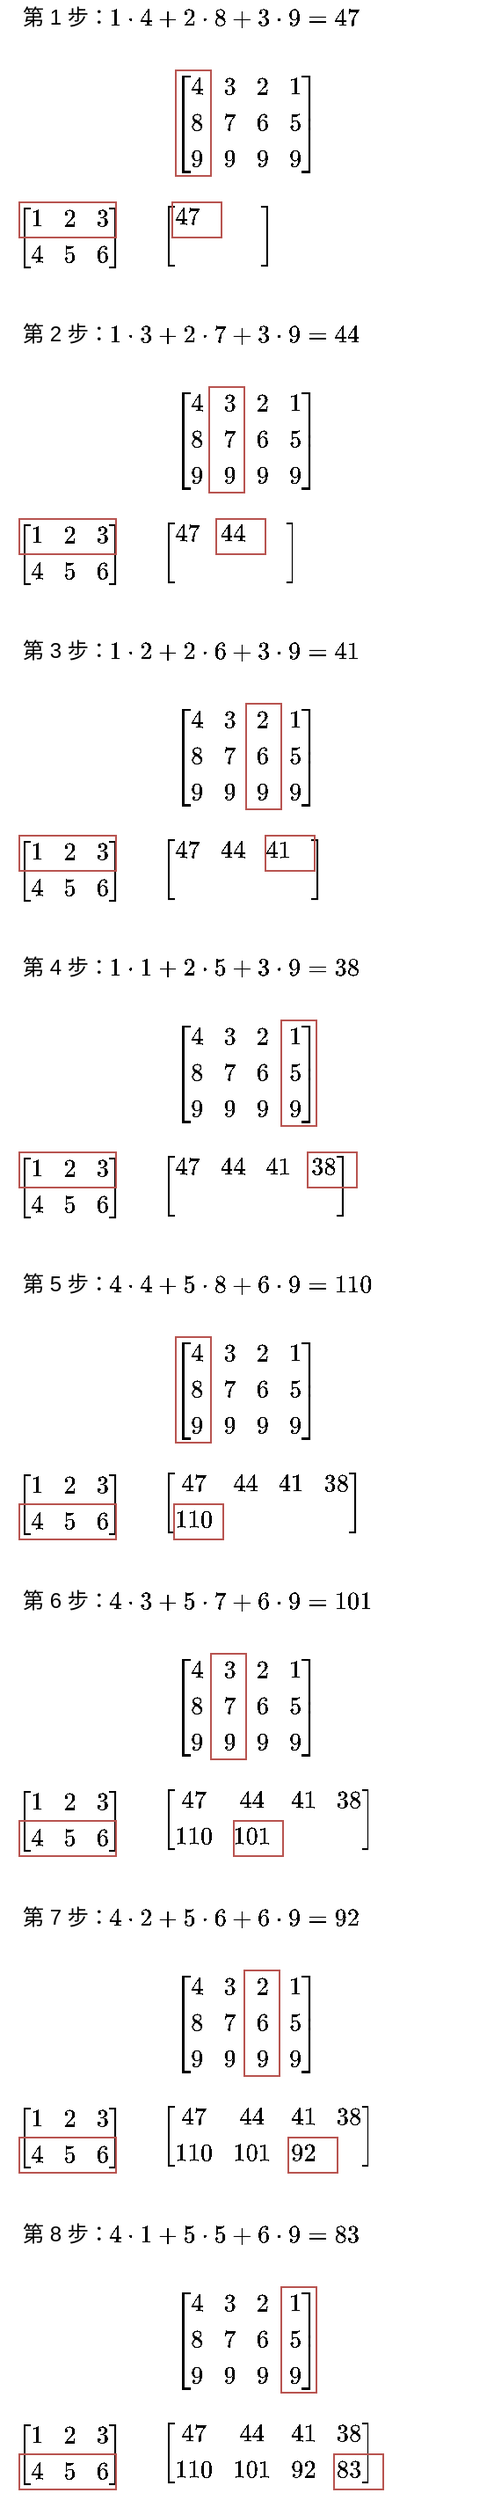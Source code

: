 <mxfile version="12.9.3" type="device"><diagram id="C5zUXYFBQNS6W-Z4osM6" name="Page-1"><mxGraphModel dx="946" dy="611" grid="1" gridSize="10" guides="1" tooltips="1" connect="1" arrows="1" fold="1" page="1" pageScale="1" pageWidth="850" pageHeight="1100" math="1" shadow="0"><root><mxCell id="0"/><mxCell id="1" parent="0"/><mxCell id="xTjHGlJSBo81yFv0FGdf-4" value="`[[1, 2, 3],&lt;br&gt;[4, 5, 6]]`" style="text;html=1;strokeColor=none;fillColor=none;align=center;verticalAlign=middle;whiteSpace=wrap;rounded=0;" vertex="1" parent="1"><mxGeometry x="110" y="410" width="80" height="50" as="geometry"/></mxCell><mxCell id="xTjHGlJSBo81yFv0FGdf-5" value="`[[4, 3, 2, 1],&lt;br&gt;[8, 7, 6, 5],&lt;br&gt;[9, 9, 9, 9]]`" style="text;html=1;strokeColor=none;fillColor=none;align=center;verticalAlign=middle;whiteSpace=wrap;rounded=0;" vertex="1" parent="1"><mxGeometry x="200" y="330" width="100" height="80" as="geometry"/></mxCell><mxCell id="xTjHGlJSBo81yFv0FGdf-6" value="" style="rounded=0;whiteSpace=wrap;html=1;fillColor=none;strokeColor=#b85450;" vertex="1" parent="1"><mxGeometry x="210" y="340" width="20" height="60" as="geometry"/></mxCell><mxCell id="xTjHGlJSBo81yFv0FGdf-7" value="" style="rounded=0;whiteSpace=wrap;html=1;fillColor=none;strokeColor=#b85450;" vertex="1" parent="1"><mxGeometry x="121" y="415" width="55" height="20" as="geometry"/></mxCell><mxCell id="xTjHGlJSBo81yFv0FGdf-9" value="`[[47,,,],[,,,]]`" style="text;html=1;" vertex="1" parent="1"><mxGeometry x="200" y="410" width="140" height="50" as="geometry"/></mxCell><mxCell id="xTjHGlJSBo81yFv0FGdf-10" value="" style="rounded=0;whiteSpace=wrap;html=1;fillColor=none;strokeColor=#b85450;" vertex="1" parent="1"><mxGeometry x="208" y="415" width="28" height="20" as="geometry"/></mxCell><mxCell id="xTjHGlJSBo81yFv0FGdf-11" value="第 1 步：`1*4+2*8+3*9=47`" style="text;html=1;strokeColor=none;fillColor=none;align=left;verticalAlign=middle;whiteSpace=wrap;rounded=0;" vertex="1" parent="1"><mxGeometry x="121" y="300" width="269" height="20" as="geometry"/></mxCell><mxCell id="xTjHGlJSBo81yFv0FGdf-12" value="`[[1, 2, 3],&lt;br&gt;[4, 5, 6]]`" style="text;html=1;strokeColor=none;fillColor=none;align=center;verticalAlign=middle;whiteSpace=wrap;rounded=0;" vertex="1" parent="1"><mxGeometry x="110" y="590" width="80" height="50" as="geometry"/></mxCell><mxCell id="xTjHGlJSBo81yFv0FGdf-13" value="`[[4, 3, 2, 1],&lt;br&gt;[8, 7, 6, 5],&lt;br&gt;[9, 9, 9, 9]]`" style="text;html=1;strokeColor=none;fillColor=none;align=center;verticalAlign=middle;whiteSpace=wrap;rounded=0;" vertex="1" parent="1"><mxGeometry x="200" y="510" width="100" height="80" as="geometry"/></mxCell><mxCell id="xTjHGlJSBo81yFv0FGdf-14" value="" style="rounded=0;whiteSpace=wrap;html=1;fillColor=none;strokeColor=#b85450;" vertex="1" parent="1"><mxGeometry x="229" y="520" width="20" height="60" as="geometry"/></mxCell><mxCell id="xTjHGlJSBo81yFv0FGdf-15" value="" style="rounded=0;whiteSpace=wrap;html=1;fillColor=none;strokeColor=#b85450;" vertex="1" parent="1"><mxGeometry x="121" y="595" width="55" height="20" as="geometry"/></mxCell><mxCell id="xTjHGlJSBo81yFv0FGdf-16" value="`[[47,44,,],[,,,]]`" style="text;html=1;" vertex="1" parent="1"><mxGeometry x="200" y="590" width="140" height="50" as="geometry"/></mxCell><mxCell id="xTjHGlJSBo81yFv0FGdf-17" value="" style="rounded=0;whiteSpace=wrap;html=1;fillColor=none;strokeColor=#b85450;" vertex="1" parent="1"><mxGeometry x="233" y="595" width="28" height="20" as="geometry"/></mxCell><mxCell id="xTjHGlJSBo81yFv0FGdf-18" value="第 2 步：`1*3+2*7+3*9=44`" style="text;html=1;strokeColor=none;fillColor=none;align=left;verticalAlign=middle;whiteSpace=wrap;rounded=0;" vertex="1" parent="1"><mxGeometry x="121" y="480" width="269" height="20" as="geometry"/></mxCell><mxCell id="xTjHGlJSBo81yFv0FGdf-19" value="`[[1, 2, 3],&lt;br&gt;[4, 5, 6]]`" style="text;html=1;strokeColor=none;fillColor=none;align=center;verticalAlign=middle;whiteSpace=wrap;rounded=0;" vertex="1" parent="1"><mxGeometry x="110" y="770" width="80" height="50" as="geometry"/></mxCell><mxCell id="xTjHGlJSBo81yFv0FGdf-20" value="`[[4, 3, 2, 1],&lt;br&gt;[8, 7, 6, 5],&lt;br&gt;[9, 9, 9, 9]]`" style="text;html=1;strokeColor=none;fillColor=none;align=center;verticalAlign=middle;whiteSpace=wrap;rounded=0;" vertex="1" parent="1"><mxGeometry x="200" y="690" width="100" height="80" as="geometry"/></mxCell><mxCell id="xTjHGlJSBo81yFv0FGdf-21" value="" style="rounded=0;whiteSpace=wrap;html=1;fillColor=none;strokeColor=#b85450;" vertex="1" parent="1"><mxGeometry x="250" y="700" width="20" height="60" as="geometry"/></mxCell><mxCell id="xTjHGlJSBo81yFv0FGdf-22" value="" style="rounded=0;whiteSpace=wrap;html=1;fillColor=none;strokeColor=#b85450;" vertex="1" parent="1"><mxGeometry x="121" y="775" width="55" height="20" as="geometry"/></mxCell><mxCell id="xTjHGlJSBo81yFv0FGdf-23" value="`[[47,44,41,],[,,,]]`" style="text;html=1;" vertex="1" parent="1"><mxGeometry x="200" y="770" width="140" height="50" as="geometry"/></mxCell><mxCell id="xTjHGlJSBo81yFv0FGdf-24" value="" style="rounded=0;whiteSpace=wrap;html=1;fillColor=none;strokeColor=#b85450;" vertex="1" parent="1"><mxGeometry x="261" y="775" width="28" height="20" as="geometry"/></mxCell><mxCell id="xTjHGlJSBo81yFv0FGdf-25" value="第 3 步：`1*2+2*6+3*9=41`" style="text;html=1;strokeColor=none;fillColor=none;align=left;verticalAlign=middle;whiteSpace=wrap;rounded=0;" vertex="1" parent="1"><mxGeometry x="121" y="660" width="269" height="20" as="geometry"/></mxCell><mxCell id="xTjHGlJSBo81yFv0FGdf-27" value="`[[1, 2, 3],&lt;br&gt;[4, 5, 6]]`" style="text;html=1;strokeColor=none;fillColor=none;align=center;verticalAlign=middle;whiteSpace=wrap;rounded=0;" vertex="1" parent="1"><mxGeometry x="110" y="950" width="80" height="50" as="geometry"/></mxCell><mxCell id="xTjHGlJSBo81yFv0FGdf-28" value="`[[4, 3, 2, 1],&lt;br&gt;[8, 7, 6, 5],&lt;br&gt;[9, 9, 9, 9]]`" style="text;html=1;strokeColor=none;fillColor=none;align=center;verticalAlign=middle;whiteSpace=wrap;rounded=0;" vertex="1" parent="1"><mxGeometry x="200" y="870" width="100" height="80" as="geometry"/></mxCell><mxCell id="xTjHGlJSBo81yFv0FGdf-29" value="" style="rounded=0;whiteSpace=wrap;html=1;fillColor=none;strokeColor=#b85450;" vertex="1" parent="1"><mxGeometry x="270" y="880" width="20" height="60" as="geometry"/></mxCell><mxCell id="xTjHGlJSBo81yFv0FGdf-30" value="" style="rounded=0;whiteSpace=wrap;html=1;fillColor=none;strokeColor=#b85450;" vertex="1" parent="1"><mxGeometry x="121" y="955" width="55" height="20" as="geometry"/></mxCell><mxCell id="xTjHGlJSBo81yFv0FGdf-31" value="`[[47,44,41,38],[,,,]]`" style="text;html=1;" vertex="1" parent="1"><mxGeometry x="200" y="950" width="140" height="50" as="geometry"/></mxCell><mxCell id="xTjHGlJSBo81yFv0FGdf-32" value="" style="rounded=0;whiteSpace=wrap;html=1;fillColor=none;strokeColor=#b85450;" vertex="1" parent="1"><mxGeometry x="285" y="955" width="28" height="20" as="geometry"/></mxCell><mxCell id="xTjHGlJSBo81yFv0FGdf-33" value="第 4 步：`1*1+2*5+3*9=38`" style="text;html=1;strokeColor=none;fillColor=none;align=left;verticalAlign=middle;whiteSpace=wrap;rounded=0;" vertex="1" parent="1"><mxGeometry x="121" y="840" width="269" height="20" as="geometry"/></mxCell><mxCell id="xTjHGlJSBo81yFv0FGdf-34" value="`[[1, 2, 3],&lt;br&gt;[4, 5, 6]]`" style="text;html=1;strokeColor=none;fillColor=none;align=center;verticalAlign=middle;whiteSpace=wrap;rounded=0;" vertex="1" parent="1"><mxGeometry x="110" y="1130" width="80" height="50" as="geometry"/></mxCell><mxCell id="xTjHGlJSBo81yFv0FGdf-35" value="`[[4, 3, 2, 1],&lt;br&gt;[8, 7, 6, 5],&lt;br&gt;[9, 9, 9, 9]]`" style="text;html=1;strokeColor=none;fillColor=none;align=center;verticalAlign=middle;whiteSpace=wrap;rounded=0;" vertex="1" parent="1"><mxGeometry x="200" y="1050" width="100" height="80" as="geometry"/></mxCell><mxCell id="xTjHGlJSBo81yFv0FGdf-36" value="" style="rounded=0;whiteSpace=wrap;html=1;fillColor=none;strokeColor=#b85450;" vertex="1" parent="1"><mxGeometry x="210" y="1060" width="20" height="60" as="geometry"/></mxCell><mxCell id="xTjHGlJSBo81yFv0FGdf-37" value="" style="rounded=0;whiteSpace=wrap;html=1;fillColor=none;strokeColor=#b85450;" vertex="1" parent="1"><mxGeometry x="121" y="1155" width="55" height="20" as="geometry"/></mxCell><mxCell id="xTjHGlJSBo81yFv0FGdf-38" value="`[[47,44,41,38],[110,,,]]`" style="text;html=1;" vertex="1" parent="1"><mxGeometry x="200" y="1130" width="140" height="50" as="geometry"/></mxCell><mxCell id="xTjHGlJSBo81yFv0FGdf-39" value="" style="rounded=0;whiteSpace=wrap;html=1;fillColor=none;strokeColor=#b85450;" vertex="1" parent="1"><mxGeometry x="209" y="1155" width="28" height="20" as="geometry"/></mxCell><mxCell id="xTjHGlJSBo81yFv0FGdf-40" value="第 5 步：`4*4+5*8+6*9=110`" style="text;html=1;strokeColor=none;fillColor=none;align=left;verticalAlign=middle;whiteSpace=wrap;rounded=0;" vertex="1" parent="1"><mxGeometry x="121" y="1020" width="269" height="20" as="geometry"/></mxCell><mxCell id="xTjHGlJSBo81yFv0FGdf-41" value="`[[1, 2, 3],&lt;br&gt;[4, 5, 6]]`" style="text;html=1;strokeColor=none;fillColor=none;align=center;verticalAlign=middle;whiteSpace=wrap;rounded=0;" vertex="1" parent="1"><mxGeometry x="110" y="1310" width="80" height="50" as="geometry"/></mxCell><mxCell id="xTjHGlJSBo81yFv0FGdf-42" value="`[[4, 3, 2, 1],&lt;br&gt;[8, 7, 6, 5],&lt;br&gt;[9, 9, 9, 9]]`" style="text;html=1;strokeColor=none;fillColor=none;align=center;verticalAlign=middle;whiteSpace=wrap;rounded=0;" vertex="1" parent="1"><mxGeometry x="200" y="1230" width="100" height="80" as="geometry"/></mxCell><mxCell id="xTjHGlJSBo81yFv0FGdf-43" value="" style="rounded=0;whiteSpace=wrap;html=1;fillColor=none;strokeColor=#b85450;" vertex="1" parent="1"><mxGeometry x="230" y="1240" width="20" height="60" as="geometry"/></mxCell><mxCell id="xTjHGlJSBo81yFv0FGdf-44" value="" style="rounded=0;whiteSpace=wrap;html=1;fillColor=none;strokeColor=#b85450;" vertex="1" parent="1"><mxGeometry x="121" y="1335" width="55" height="20" as="geometry"/></mxCell><mxCell id="xTjHGlJSBo81yFv0FGdf-45" value="`[[47,44,41,38],[110,101,,]]`" style="text;html=1;" vertex="1" parent="1"><mxGeometry x="200" y="1310" width="130" height="50" as="geometry"/></mxCell><mxCell id="xTjHGlJSBo81yFv0FGdf-46" value="" style="rounded=0;whiteSpace=wrap;html=1;fillColor=none;strokeColor=#b85450;" vertex="1" parent="1"><mxGeometry x="243" y="1335" width="28" height="20" as="geometry"/></mxCell><mxCell id="xTjHGlJSBo81yFv0FGdf-47" value="第 6 步：`4*3+5*7+6*9=101`" style="text;html=1;strokeColor=none;fillColor=none;align=left;verticalAlign=middle;whiteSpace=wrap;rounded=0;" vertex="1" parent="1"><mxGeometry x="121" y="1200" width="269" height="20" as="geometry"/></mxCell><mxCell id="xTjHGlJSBo81yFv0FGdf-49" value="`[[1, 2, 3],&lt;br&gt;[4, 5, 6]]`" style="text;html=1;strokeColor=none;fillColor=none;align=center;verticalAlign=middle;whiteSpace=wrap;rounded=0;" vertex="1" parent="1"><mxGeometry x="110" y="1490" width="80" height="50" as="geometry"/></mxCell><mxCell id="xTjHGlJSBo81yFv0FGdf-50" value="`[[4, 3, 2, 1],&lt;br&gt;[8, 7, 6, 5],&lt;br&gt;[9, 9, 9, 9]]`" style="text;html=1;strokeColor=none;fillColor=none;align=center;verticalAlign=middle;whiteSpace=wrap;rounded=0;" vertex="1" parent="1"><mxGeometry x="200" y="1410" width="100" height="80" as="geometry"/></mxCell><mxCell id="xTjHGlJSBo81yFv0FGdf-51" value="" style="rounded=0;whiteSpace=wrap;html=1;fillColor=none;strokeColor=#b85450;" vertex="1" parent="1"><mxGeometry x="249" y="1420" width="20" height="60" as="geometry"/></mxCell><mxCell id="xTjHGlJSBo81yFv0FGdf-52" value="" style="rounded=0;whiteSpace=wrap;html=1;fillColor=none;strokeColor=#b85450;" vertex="1" parent="1"><mxGeometry x="121" y="1515" width="55" height="20" as="geometry"/></mxCell><mxCell id="xTjHGlJSBo81yFv0FGdf-53" value="`[[47,44,41,38],[110,101,92,]]`" style="text;html=1;" vertex="1" parent="1"><mxGeometry x="200" y="1490" width="130" height="50" as="geometry"/></mxCell><mxCell id="xTjHGlJSBo81yFv0FGdf-54" value="" style="rounded=0;whiteSpace=wrap;html=1;fillColor=none;strokeColor=#b85450;" vertex="1" parent="1"><mxGeometry x="274" y="1515" width="28" height="20" as="geometry"/></mxCell><mxCell id="xTjHGlJSBo81yFv0FGdf-55" value="第 7 步：`4*2+5*6+6*9=92`" style="text;html=1;strokeColor=none;fillColor=none;align=left;verticalAlign=middle;whiteSpace=wrap;rounded=0;" vertex="1" parent="1"><mxGeometry x="121" y="1380" width="269" height="20" as="geometry"/></mxCell><mxCell id="xTjHGlJSBo81yFv0FGdf-56" value="`[[1, 2, 3],&lt;br&gt;[4, 5, 6]]`" style="text;html=1;strokeColor=none;fillColor=none;align=center;verticalAlign=middle;whiteSpace=wrap;rounded=0;" vertex="1" parent="1"><mxGeometry x="110" y="1670" width="80" height="50" as="geometry"/></mxCell><mxCell id="xTjHGlJSBo81yFv0FGdf-57" value="`[[4, 3, 2, 1],&lt;br&gt;[8, 7, 6, 5],&lt;br&gt;[9, 9, 9, 9]]`" style="text;html=1;strokeColor=none;fillColor=none;align=center;verticalAlign=middle;whiteSpace=wrap;rounded=0;" vertex="1" parent="1"><mxGeometry x="200" y="1590" width="100" height="80" as="geometry"/></mxCell><mxCell id="xTjHGlJSBo81yFv0FGdf-58" value="" style="rounded=0;whiteSpace=wrap;html=1;fillColor=none;strokeColor=#b85450;" vertex="1" parent="1"><mxGeometry x="270" y="1600" width="20" height="60" as="geometry"/></mxCell><mxCell id="xTjHGlJSBo81yFv0FGdf-59" value="" style="rounded=0;whiteSpace=wrap;html=1;fillColor=none;strokeColor=#b85450;" vertex="1" parent="1"><mxGeometry x="121" y="1695" width="55" height="20" as="geometry"/></mxCell><mxCell id="xTjHGlJSBo81yFv0FGdf-60" value="`[[47,44,41,38],[110,101,92,83]]`" style="text;html=1;" vertex="1" parent="1"><mxGeometry x="200" y="1670" width="130" height="50" as="geometry"/></mxCell><mxCell id="xTjHGlJSBo81yFv0FGdf-61" value="" style="rounded=0;whiteSpace=wrap;html=1;fillColor=none;strokeColor=#b85450;" vertex="1" parent="1"><mxGeometry x="300" y="1695" width="28" height="20" as="geometry"/></mxCell><mxCell id="xTjHGlJSBo81yFv0FGdf-62" value="第 8 步：`4*1+5*5+6*9=83`" style="text;html=1;strokeColor=none;fillColor=none;align=left;verticalAlign=middle;whiteSpace=wrap;rounded=0;" vertex="1" parent="1"><mxGeometry x="121" y="1560" width="269" height="20" as="geometry"/></mxCell></root></mxGraphModel></diagram></mxfile>
